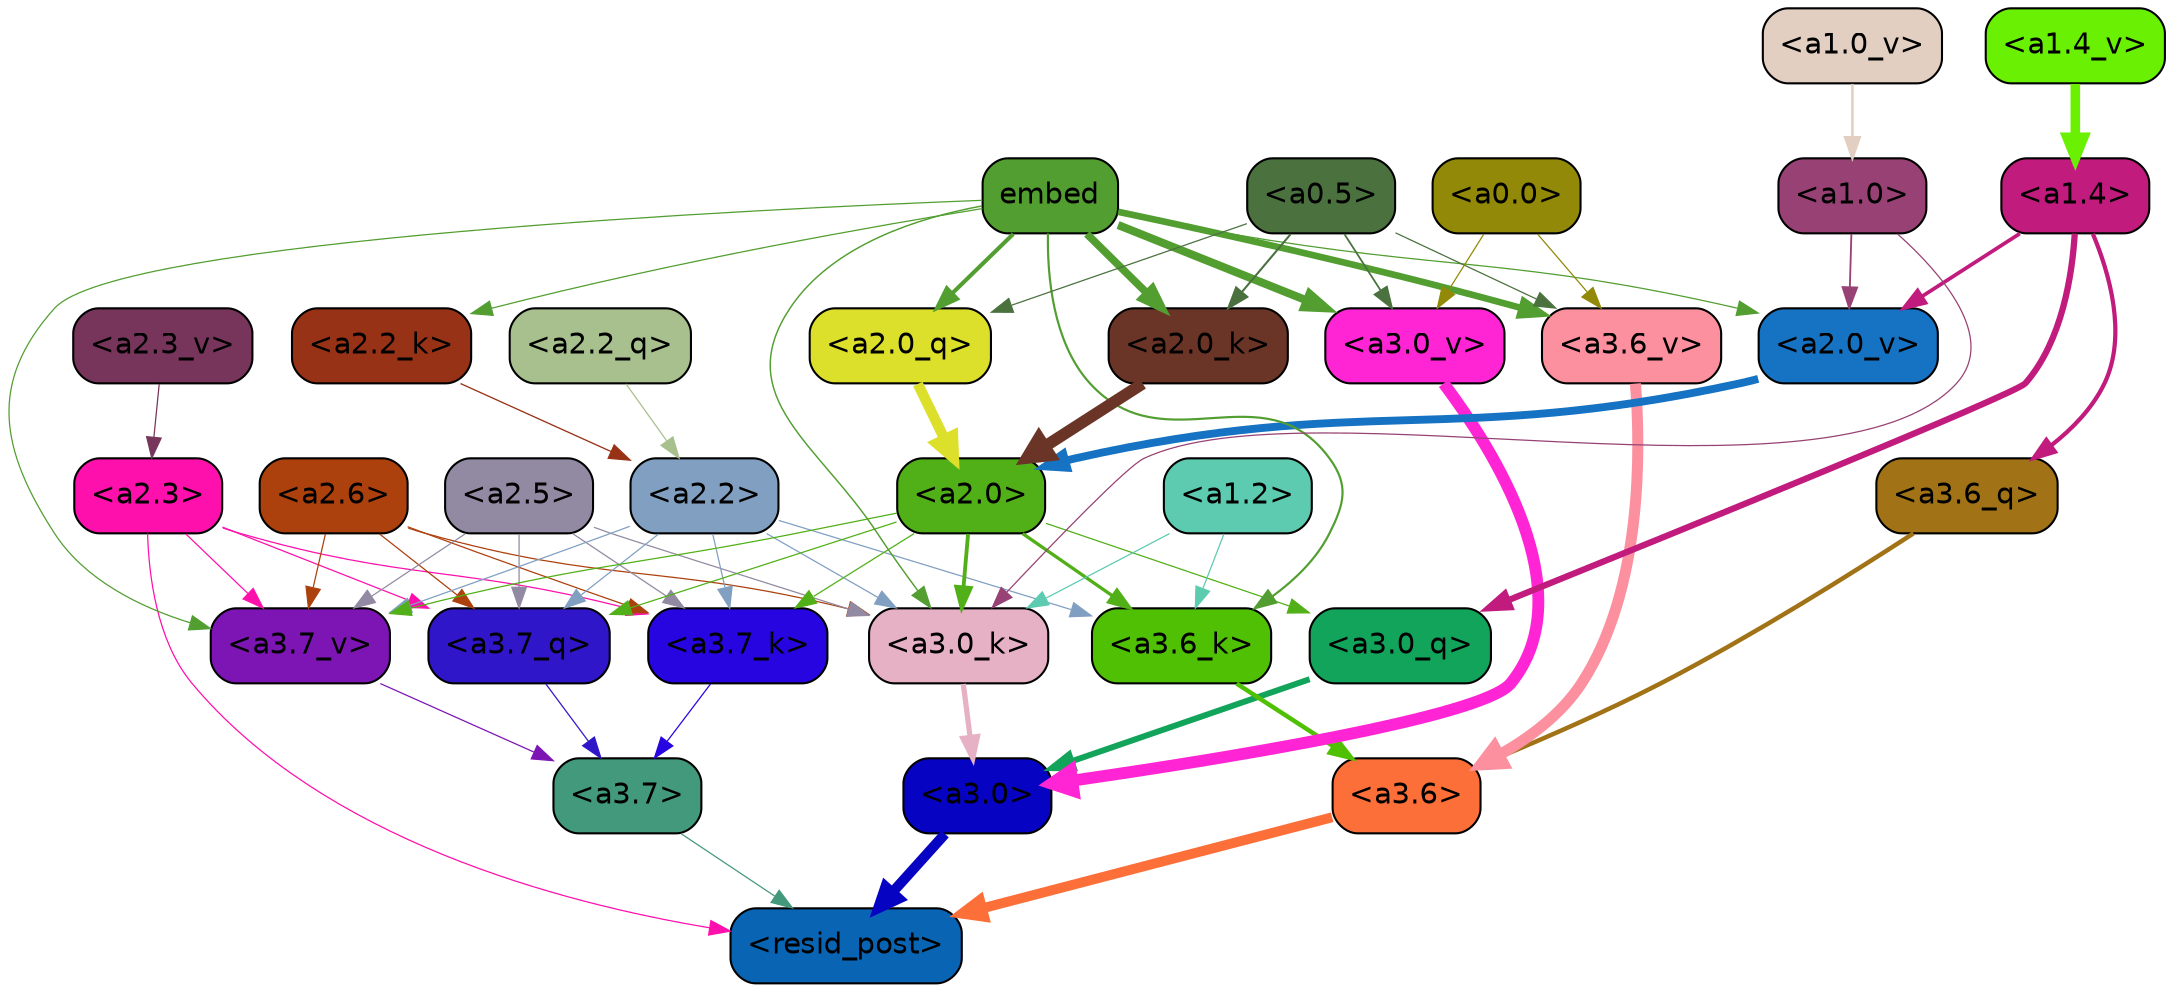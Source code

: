 strict digraph "" {
	graph [bgcolor=transparent,
		layout=dot,
		overlap=false,
		splines=true
	];
	"<a3.7>"	[color=black,
		fillcolor="#43997b",
		fontname=Helvetica,
		shape=box,
		style="filled, rounded"];
	"<resid_post>"	[color=black,
		fillcolor="#0a64b4",
		fontname=Helvetica,
		shape=box,
		style="filled, rounded"];
	"<a3.7>" -> "<resid_post>"	[color="#43997b",
		penwidth=0.6];
	"<a3.6>"	[color=black,
		fillcolor="#fc6f39",
		fontname=Helvetica,
		shape=box,
		style="filled, rounded"];
	"<a3.6>" -> "<resid_post>"	[color="#fc6f39",
		penwidth=4.751592040061951];
	"<a3.0>"	[color=black,
		fillcolor="#0703c3",
		fontname=Helvetica,
		shape=box,
		style="filled, rounded"];
	"<a3.0>" -> "<resid_post>"	[color="#0703c3",
		penwidth=4.904066681861877];
	"<a2.3>"	[color=black,
		fillcolor="#fe10ac",
		fontname=Helvetica,
		shape=box,
		style="filled, rounded"];
	"<a2.3>" -> "<resid_post>"	[color="#fe10ac",
		penwidth=0.6];
	"<a3.7_q>"	[color=black,
		fillcolor="#2f16c9",
		fontname=Helvetica,
		shape=box,
		style="filled, rounded"];
	"<a2.3>" -> "<a3.7_q>"	[color="#fe10ac",
		penwidth=0.6];
	"<a3.7_k>"	[color=black,
		fillcolor="#2705e1",
		fontname=Helvetica,
		shape=box,
		style="filled, rounded"];
	"<a2.3>" -> "<a3.7_k>"	[color="#fe10ac",
		penwidth=0.6];
	"<a3.7_v>"	[color=black,
		fillcolor="#7d15b4",
		fontname=Helvetica,
		shape=box,
		style="filled, rounded"];
	"<a2.3>" -> "<a3.7_v>"	[color="#fe10ac",
		penwidth=0.6];
	"<a3.7_q>" -> "<a3.7>"	[color="#2f16c9",
		penwidth=0.6];
	"<a3.6_q>"	[color=black,
		fillcolor="#a17316",
		fontname=Helvetica,
		shape=box,
		style="filled, rounded"];
	"<a3.6_q>" -> "<a3.6>"	[color="#a17316",
		penwidth=2.160832464694977];
	"<a3.0_q>"	[color=black,
		fillcolor="#13a45b",
		fontname=Helvetica,
		shape=box,
		style="filled, rounded"];
	"<a3.0_q>" -> "<a3.0>"	[color="#13a45b",
		penwidth=2.870753765106201];
	"<a3.7_k>" -> "<a3.7>"	[color="#2705e1",
		penwidth=0.6];
	"<a3.6_k>"	[color=black,
		fillcolor="#4fc003",
		fontname=Helvetica,
		shape=box,
		style="filled, rounded"];
	"<a3.6_k>" -> "<a3.6>"	[color="#4fc003",
		penwidth=2.13908451795578];
	"<a3.0_k>"	[color=black,
		fillcolor="#e7b1c5",
		fontname=Helvetica,
		shape=box,
		style="filled, rounded"];
	"<a3.0_k>" -> "<a3.0>"	[color="#e7b1c5",
		penwidth=2.520303964614868];
	"<a3.7_v>" -> "<a3.7>"	[color="#7d15b4",
		penwidth=0.6];
	"<a3.6_v>"	[color=black,
		fillcolor="#fc909f",
		fontname=Helvetica,
		shape=box,
		style="filled, rounded"];
	"<a3.6_v>" -> "<a3.6>"	[color="#fc909f",
		penwidth=5.297133803367615];
	"<a3.0_v>"	[color=black,
		fillcolor="#ff25d4",
		fontname=Helvetica,
		shape=box,
		style="filled, rounded"];
	"<a3.0_v>" -> "<a3.0>"	[color="#ff25d4",
		penwidth=5.680712580680847];
	"<a2.6>"	[color=black,
		fillcolor="#ad410d",
		fontname=Helvetica,
		shape=box,
		style="filled, rounded"];
	"<a2.6>" -> "<a3.7_q>"	[color="#ad410d",
		penwidth=0.6];
	"<a2.6>" -> "<a3.7_k>"	[color="#ad410d",
		penwidth=0.6];
	"<a2.6>" -> "<a3.0_k>"	[color="#ad410d",
		penwidth=0.6];
	"<a2.6>" -> "<a3.7_v>"	[color="#ad410d",
		penwidth=0.6];
	"<a2.5>"	[color=black,
		fillcolor="#928aa3",
		fontname=Helvetica,
		shape=box,
		style="filled, rounded"];
	"<a2.5>" -> "<a3.7_q>"	[color="#928aa3",
		penwidth=0.6];
	"<a2.5>" -> "<a3.7_k>"	[color="#928aa3",
		penwidth=0.6];
	"<a2.5>" -> "<a3.0_k>"	[color="#928aa3",
		penwidth=0.6];
	"<a2.5>" -> "<a3.7_v>"	[color="#928aa3",
		penwidth=0.6];
	"<a2.2>"	[color=black,
		fillcolor="#81a0c1",
		fontname=Helvetica,
		shape=box,
		style="filled, rounded"];
	"<a2.2>" -> "<a3.7_q>"	[color="#81a0c1",
		penwidth=0.6];
	"<a2.2>" -> "<a3.7_k>"	[color="#81a0c1",
		penwidth=0.6];
	"<a2.2>" -> "<a3.6_k>"	[color="#81a0c1",
		penwidth=0.6];
	"<a2.2>" -> "<a3.0_k>"	[color="#81a0c1",
		penwidth=0.6];
	"<a2.2>" -> "<a3.7_v>"	[color="#81a0c1",
		penwidth=0.6];
	"<a2.0>"	[color=black,
		fillcolor="#51b017",
		fontname=Helvetica,
		shape=box,
		style="filled, rounded"];
	"<a2.0>" -> "<a3.7_q>"	[color="#51b017",
		penwidth=0.6];
	"<a2.0>" -> "<a3.0_q>"	[color="#51b017",
		penwidth=0.6];
	"<a2.0>" -> "<a3.7_k>"	[color="#51b017",
		penwidth=0.6];
	"<a2.0>" -> "<a3.6_k>"	[color="#51b017",
		penwidth=1.5897698998451233];
	"<a2.0>" -> "<a3.0_k>"	[color="#51b017",
		penwidth=1.8405593037605286];
	"<a2.0>" -> "<a3.7_v>"	[color="#51b017",
		penwidth=0.6];
	"<a1.4>"	[color=black,
		fillcolor="#c11b7d",
		fontname=Helvetica,
		shape=box,
		style="filled, rounded"];
	"<a1.4>" -> "<a3.6_q>"	[color="#c11b7d",
		penwidth=2.0260728895664215];
	"<a1.4>" -> "<a3.0_q>"	[color="#c11b7d",
		penwidth=3.0185627341270447];
	"<a2.0_v>"	[color=black,
		fillcolor="#1672c2",
		fontname=Helvetica,
		shape=box,
		style="filled, rounded"];
	"<a1.4>" -> "<a2.0_v>"	[color="#c11b7d",
		penwidth=1.7970525026321411];
	"<a1.2>"	[color=black,
		fillcolor="#5ccbb0",
		fontname=Helvetica,
		shape=box,
		style="filled, rounded"];
	"<a1.2>" -> "<a3.6_k>"	[color="#5ccbb0",
		penwidth=0.6];
	"<a1.2>" -> "<a3.0_k>"	[color="#5ccbb0",
		penwidth=0.6];
	embed	[color=black,
		fillcolor="#529e31",
		fontname=Helvetica,
		shape=box,
		style="filled, rounded"];
	embed -> "<a3.6_k>"	[color="#529e31",
		penwidth=1.046662151813507];
	embed -> "<a3.0_k>"	[color="#529e31",
		penwidth=0.6995279788970947];
	embed -> "<a3.7_v>"	[color="#529e31",
		penwidth=0.6];
	embed -> "<a3.6_v>"	[color="#529e31",
		penwidth=3.1840110421180725];
	embed -> "<a3.0_v>"	[color="#529e31",
		penwidth=3.9005755856633186];
	"<a2.0_q>"	[color=black,
		fillcolor="#dce02a",
		fontname=Helvetica,
		shape=box,
		style="filled, rounded"];
	embed -> "<a2.0_q>"	[color="#529e31",
		penwidth=1.9669389724731445];
	"<a2.2_k>"	[color=black,
		fillcolor="#983216",
		fontname=Helvetica,
		shape=box,
		style="filled, rounded"];
	embed -> "<a2.2_k>"	[color="#529e31",
		penwidth=0.6];
	"<a2.0_k>"	[color=black,
		fillcolor="#6a3527",
		fontname=Helvetica,
		shape=box,
		style="filled, rounded"];
	embed -> "<a2.0_k>"	[color="#529e31",
		penwidth=3.6898754835128784];
	embed -> "<a2.0_v>"	[color="#529e31",
		penwidth=0.6];
	"<a1.0>"	[color=black,
		fillcolor="#974174",
		fontname=Helvetica,
		shape=box,
		style="filled, rounded"];
	"<a1.0>" -> "<a3.0_k>"	[color="#974174",
		penwidth=0.6];
	"<a1.0>" -> "<a2.0_v>"	[color="#974174",
		penwidth=0.8836666345596313];
	"<a0.5>"	[color=black,
		fillcolor="#4a713e",
		fontname=Helvetica,
		shape=box,
		style="filled, rounded"];
	"<a0.5>" -> "<a3.6_v>"	[color="#4a713e",
		penwidth=0.6];
	"<a0.5>" -> "<a3.0_v>"	[color="#4a713e",
		penwidth=0.8493617177009583];
	"<a0.5>" -> "<a2.0_q>"	[color="#4a713e",
		penwidth=0.6];
	"<a0.5>" -> "<a2.0_k>"	[color="#4a713e",
		penwidth=0.9942188858985901];
	"<a0.0>"	[color=black,
		fillcolor="#918907",
		fontname=Helvetica,
		shape=box,
		style="filled, rounded"];
	"<a0.0>" -> "<a3.6_v>"	[color="#918907",
		penwidth=0.6];
	"<a0.0>" -> "<a3.0_v>"	[color="#918907",
		penwidth=0.6];
	"<a2.2_q>"	[color=black,
		fillcolor="#a8c08e",
		fontname=Helvetica,
		shape=box,
		style="filled, rounded"];
	"<a2.2_q>" -> "<a2.2>"	[color="#a8c08e",
		penwidth=0.6];
	"<a2.0_q>" -> "<a2.0>"	[color="#dce02a",
		penwidth=5.0040658712387085];
	"<a2.2_k>" -> "<a2.2>"	[color="#983216",
		penwidth=0.6304321400821209];
	"<a2.0_k>" -> "<a2.0>"	[color="#6a3527",
		penwidth=5.6445024609565735];
	"<a2.3_v>"	[color=black,
		fillcolor="#77355c",
		fontname=Helvetica,
		shape=box,
		style="filled, rounded"];
	"<a2.3_v>" -> "<a2.3>"	[color="#77355c",
		penwidth=0.6];
	"<a2.0_v>" -> "<a2.0>"	[color="#1672c2",
		penwidth=3.781584322452545];
	"<a1.4_v>"	[color=black,
		fillcolor="#6af003",
		fontname=Helvetica,
		shape=box,
		style="filled, rounded"];
	"<a1.4_v>" -> "<a1.4>"	[color="#6af003",
		penwidth=4.602061748504639];
	"<a1.0_v>"	[color=black,
		fillcolor="#e3cfc2",
		fontname=Helvetica,
		shape=box,
		style="filled, rounded"];
	"<a1.0_v>" -> "<a1.0>"	[color="#e3cfc2",
		penwidth=1.227757602930069];
}
